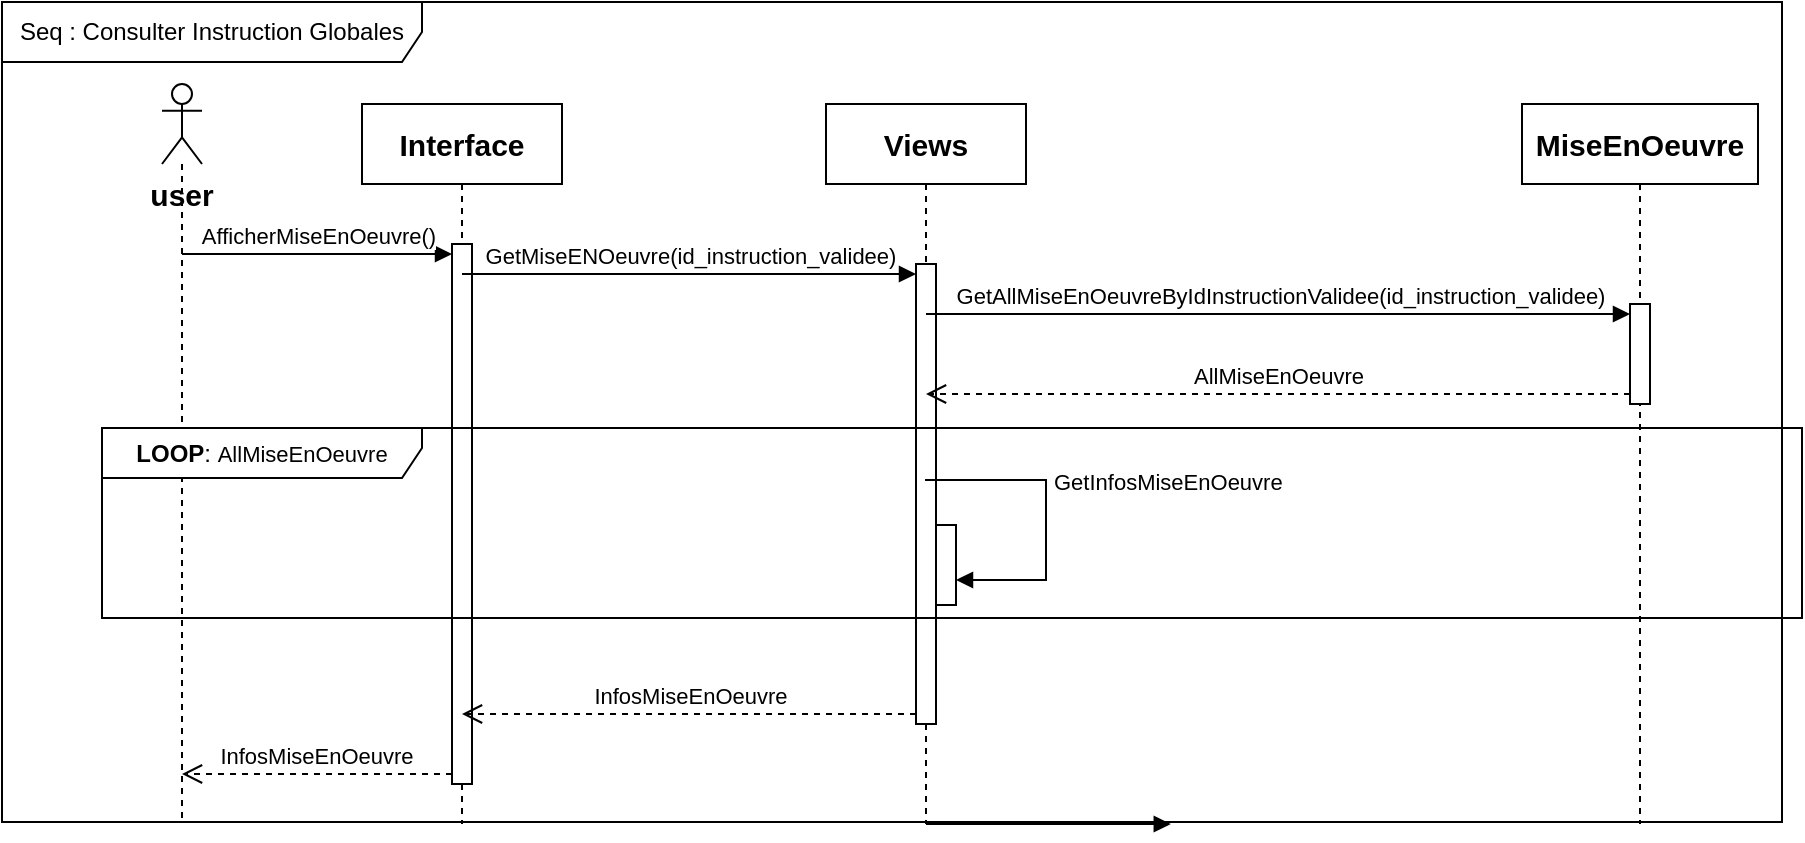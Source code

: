 <mxfile version="24.8.1">
  <diagram name="Page-1" id="2YBvvXClWsGukQMizWep">
    <mxGraphModel dx="607" dy="340" grid="1" gridSize="10" guides="1" tooltips="1" connect="1" arrows="1" fold="1" page="1" pageScale="1" pageWidth="850" pageHeight="1100" math="0" shadow="0">
      <root>
        <mxCell id="0" />
        <mxCell id="1" parent="0" />
        <mxCell id="lpj2yMmAfLI2rtStVb46-2" value="" style="shape=umlLifeline;perimeter=lifelinePerimeter;whiteSpace=wrap;html=1;container=1;dropTarget=0;collapsible=0;recursiveResize=0;outlineConnect=0;portConstraint=eastwest;newEdgeStyle={&quot;curved&quot;:0,&quot;rounded&quot;:0};participant=umlActor;" vertex="1" parent="1">
          <mxGeometry x="170" y="164" width="20" height="370" as="geometry" />
        </mxCell>
        <mxCell id="lpj2yMmAfLI2rtStVb46-3" value="&lt;b&gt;&lt;font style=&quot;font-size: 15px;&quot;&gt;Interface&lt;/font&gt;&lt;/b&gt;" style="shape=umlLifeline;perimeter=lifelinePerimeter;whiteSpace=wrap;html=1;container=1;dropTarget=0;collapsible=0;recursiveResize=0;outlineConnect=0;portConstraint=eastwest;newEdgeStyle={&quot;curved&quot;:0,&quot;rounded&quot;:0};" vertex="1" parent="1">
          <mxGeometry x="270" y="174" width="100" height="360" as="geometry" />
        </mxCell>
        <mxCell id="lpj2yMmAfLI2rtStVb46-4" value="" style="html=1;points=[[0,0,0,0,5],[0,1,0,0,-5],[1,0,0,0,5],[1,1,0,0,-5]];perimeter=orthogonalPerimeter;outlineConnect=0;targetShapes=umlLifeline;portConstraint=eastwest;newEdgeStyle={&quot;curved&quot;:0,&quot;rounded&quot;:0};" vertex="1" parent="lpj2yMmAfLI2rtStVb46-3">
          <mxGeometry x="45" y="70" width="10" height="270" as="geometry" />
        </mxCell>
        <mxCell id="lpj2yMmAfLI2rtStVb46-5" value="&lt;b&gt;&lt;font style=&quot;font-size: 15px;&quot;&gt;Views&lt;/font&gt;&lt;/b&gt;" style="shape=umlLifeline;perimeter=lifelinePerimeter;whiteSpace=wrap;html=1;container=1;dropTarget=0;collapsible=0;recursiveResize=0;outlineConnect=0;portConstraint=eastwest;newEdgeStyle={&quot;curved&quot;:0,&quot;rounded&quot;:0};" vertex="1" parent="1">
          <mxGeometry x="502" y="174" width="100" height="360" as="geometry" />
        </mxCell>
        <mxCell id="lpj2yMmAfLI2rtStVb46-6" value="" style="html=1;points=[[0,0,0,0,5],[0,1,0,0,-5],[1,0,0,0,5],[1,1,0,0,-5]];perimeter=orthogonalPerimeter;outlineConnect=0;targetShapes=umlLifeline;portConstraint=eastwest;newEdgeStyle={&quot;curved&quot;:0,&quot;rounded&quot;:0};" vertex="1" parent="lpj2yMmAfLI2rtStVb46-5">
          <mxGeometry x="45" y="80" width="10" height="230" as="geometry" />
        </mxCell>
        <mxCell id="lpj2yMmAfLI2rtStVb46-7" value="&lt;b&gt;&lt;font style=&quot;font-size: 15px;&quot;&gt;MiseEnOeuvre&lt;/font&gt;&lt;/b&gt;" style="shape=umlLifeline;perimeter=lifelinePerimeter;whiteSpace=wrap;html=1;container=1;dropTarget=0;collapsible=0;recursiveResize=0;outlineConnect=0;portConstraint=eastwest;newEdgeStyle={&quot;curved&quot;:0,&quot;rounded&quot;:0};" vertex="1" parent="1">
          <mxGeometry x="850" y="174" width="118" height="360" as="geometry" />
        </mxCell>
        <mxCell id="lpj2yMmAfLI2rtStVb46-8" value="" style="html=1;points=[[0,0,0,0,5],[0,1,0,0,-5],[1,0,0,0,5],[1,1,0,0,-5]];perimeter=orthogonalPerimeter;outlineConnect=0;targetShapes=umlLifeline;portConstraint=eastwest;newEdgeStyle={&quot;curved&quot;:0,&quot;rounded&quot;:0};" vertex="1" parent="lpj2yMmAfLI2rtStVb46-7">
          <mxGeometry x="54" y="100" width="10" height="50" as="geometry" />
        </mxCell>
        <mxCell id="lpj2yMmAfLI2rtStVb46-11" value="AfficherMiseEnOeuvre()" style="html=1;verticalAlign=bottom;endArrow=block;curved=0;rounded=0;entryX=0;entryY=0;entryDx=0;entryDy=5;entryPerimeter=0;" edge="1" parent="1" source="lpj2yMmAfLI2rtStVb46-2" target="lpj2yMmAfLI2rtStVb46-4">
          <mxGeometry relative="1" as="geometry">
            <mxPoint x="170" y="251" as="sourcePoint" />
            <mxPoint x="320" y="251" as="targetPoint" />
            <Array as="points" />
            <mxPoint as="offset" />
          </mxGeometry>
        </mxCell>
        <mxCell id="lpj2yMmAfLI2rtStVb46-12" value="&lt;span style=&quot;text-align: left;&quot;&gt;InfosMiseEnOeuvre&lt;/span&gt;" style="html=1;verticalAlign=bottom;endArrow=open;dashed=1;endSize=8;curved=0;rounded=0;exitX=0;exitY=1;exitDx=0;exitDy=-5;" edge="1" parent="1" source="lpj2yMmAfLI2rtStVb46-4" target="lpj2yMmAfLI2rtStVb46-2">
          <mxGeometry x="0.004" relative="1" as="geometry">
            <mxPoint x="332" y="349" as="targetPoint" />
            <mxPoint as="offset" />
          </mxGeometry>
        </mxCell>
        <mxCell id="lpj2yMmAfLI2rtStVb46-13" value="GetMiseENOeuvre(id_instruction_validee)" style="html=1;verticalAlign=bottom;endArrow=block;curved=0;rounded=0;entryX=0;entryY=0;entryDx=0;entryDy=5;" edge="1" parent="1" source="lpj2yMmAfLI2rtStVb46-3" target="lpj2yMmAfLI2rtStVb46-6">
          <mxGeometry relative="1" as="geometry">
            <mxPoint x="446" y="274" as="sourcePoint" />
          </mxGeometry>
        </mxCell>
        <mxCell id="lpj2yMmAfLI2rtStVb46-14" value="GetAllMiseEnOeuvreByIdInstructionValidee(id_instruction_validee)" style="html=1;verticalAlign=bottom;endArrow=block;curved=0;rounded=0;entryX=0;entryY=0;entryDx=0;entryDy=5;" edge="1" parent="1" source="lpj2yMmAfLI2rtStVb46-5" target="lpj2yMmAfLI2rtStVb46-8">
          <mxGeometry x="0.003" relative="1" as="geometry">
            <mxPoint x="672" y="279" as="sourcePoint" />
            <mxPoint as="offset" />
          </mxGeometry>
        </mxCell>
        <mxCell id="lpj2yMmAfLI2rtStVb46-15" value="AllMiseEnOeuvre" style="html=1;verticalAlign=bottom;endArrow=open;dashed=1;endSize=8;curved=0;rounded=0;exitX=0;exitY=1;exitDx=0;exitDy=-5;" edge="1" parent="1" source="lpj2yMmAfLI2rtStVb46-8" target="lpj2yMmAfLI2rtStVb46-5">
          <mxGeometry x="0.003" relative="1" as="geometry">
            <mxPoint x="672" y="349" as="targetPoint" />
            <mxPoint as="offset" />
          </mxGeometry>
        </mxCell>
        <mxCell id="lpj2yMmAfLI2rtStVb46-16" value="" style="html=1;verticalAlign=bottom;endArrow=block;curved=0;rounded=0;" edge="1" parent="1" source="lpj2yMmAfLI2rtStVb46-5">
          <mxGeometry relative="1" as="geometry">
            <mxPoint x="862" y="410" as="sourcePoint" />
            <mxPoint x="674.4" y="534" as="targetPoint" />
          </mxGeometry>
        </mxCell>
        <mxCell id="lpj2yMmAfLI2rtStVb46-18" value="&lt;b&gt;LOOP&lt;/b&gt;:&amp;nbsp;&lt;span style=&quot;font-size: 11px; text-wrap-mode: nowrap; background-color: rgb(255, 255, 255);&quot;&gt;AllMiseEnOeuvre&lt;/span&gt;" style="shape=umlFrame;whiteSpace=wrap;html=1;pointerEvents=0;recursiveResize=0;container=1;collapsible=0;width=160;height=25;" vertex="1" parent="1">
          <mxGeometry x="140" y="336" width="850" height="95" as="geometry" />
        </mxCell>
        <mxCell id="lpj2yMmAfLI2rtStVb46-19" value="" style="html=1;points=[[0,0,0,0,5],[0,1,0,0,-5],[1,0,0,0,5],[1,1,0,0,-5]];perimeter=orthogonalPerimeter;outlineConnect=0;targetShapes=umlLifeline;portConstraint=eastwest;newEdgeStyle={&quot;curved&quot;:0,&quot;rounded&quot;:0};" vertex="1" parent="lpj2yMmAfLI2rtStVb46-18">
          <mxGeometry x="417" y="48.5" width="10" height="40" as="geometry" />
        </mxCell>
        <mxCell id="lpj2yMmAfLI2rtStVb46-20" value="GetInfosMiseEnOeuvre" style="html=1;align=left;spacingLeft=2;endArrow=block;rounded=0;edgeStyle=orthogonalEdgeStyle;curved=0;rounded=0;" edge="1" parent="1" target="lpj2yMmAfLI2rtStVb46-19">
          <mxGeometry x="-0.231" relative="1" as="geometry">
            <mxPoint x="551.5" y="362" as="sourcePoint" />
            <Array as="points">
              <mxPoint x="612" y="362" />
              <mxPoint x="612" y="412" />
            </Array>
            <mxPoint y="1" as="offset" />
          </mxGeometry>
        </mxCell>
        <mxCell id="lpj2yMmAfLI2rtStVb46-21" value="&lt;span style=&quot;text-align: left;&quot;&gt;InfosMiseEnOeuvre&lt;/span&gt;" style="html=1;verticalAlign=bottom;endArrow=open;dashed=1;endSize=8;curved=0;rounded=0;exitX=0;exitY=1;exitDx=0;exitDy=-5;exitPerimeter=0;" edge="1" parent="1" source="lpj2yMmAfLI2rtStVb46-6" target="lpj2yMmAfLI2rtStVb46-3">
          <mxGeometry relative="1" as="geometry">
            <mxPoint x="521" y="704" as="sourcePoint" />
            <mxPoint x="441" y="704" as="targetPoint" />
          </mxGeometry>
        </mxCell>
        <mxCell id="lpj2yMmAfLI2rtStVb46-24" value="Seq : Consulter Instruction Globales" style="shape=umlFrame;whiteSpace=wrap;html=1;pointerEvents=0;width=210;height=30;" vertex="1" parent="1">
          <mxGeometry x="90" y="123" width="890" height="410" as="geometry" />
        </mxCell>
        <mxCell id="lpj2yMmAfLI2rtStVb46-25" value="&lt;b&gt;&lt;font style=&quot;font-size: 15px;&quot;&gt;user&lt;/font&gt;&lt;/b&gt;" style="text;html=1;align=center;verticalAlign=middle;whiteSpace=wrap;rounded=0;" vertex="1" parent="1">
          <mxGeometry x="150" y="204" width="60" height="30" as="geometry" />
        </mxCell>
      </root>
    </mxGraphModel>
  </diagram>
</mxfile>

